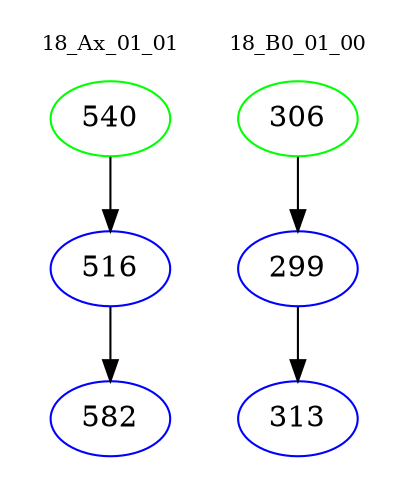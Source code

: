 digraph{
subgraph cluster_0 {
color = white
label = "18_Ax_01_01";
fontsize=10;
T0_540 [label="540", color="green"]
T0_540 -> T0_516 [color="black"]
T0_516 [label="516", color="blue"]
T0_516 -> T0_582 [color="black"]
T0_582 [label="582", color="blue"]
}
subgraph cluster_1 {
color = white
label = "18_B0_01_00";
fontsize=10;
T1_306 [label="306", color="green"]
T1_306 -> T1_299 [color="black"]
T1_299 [label="299", color="blue"]
T1_299 -> T1_313 [color="black"]
T1_313 [label="313", color="blue"]
}
}

